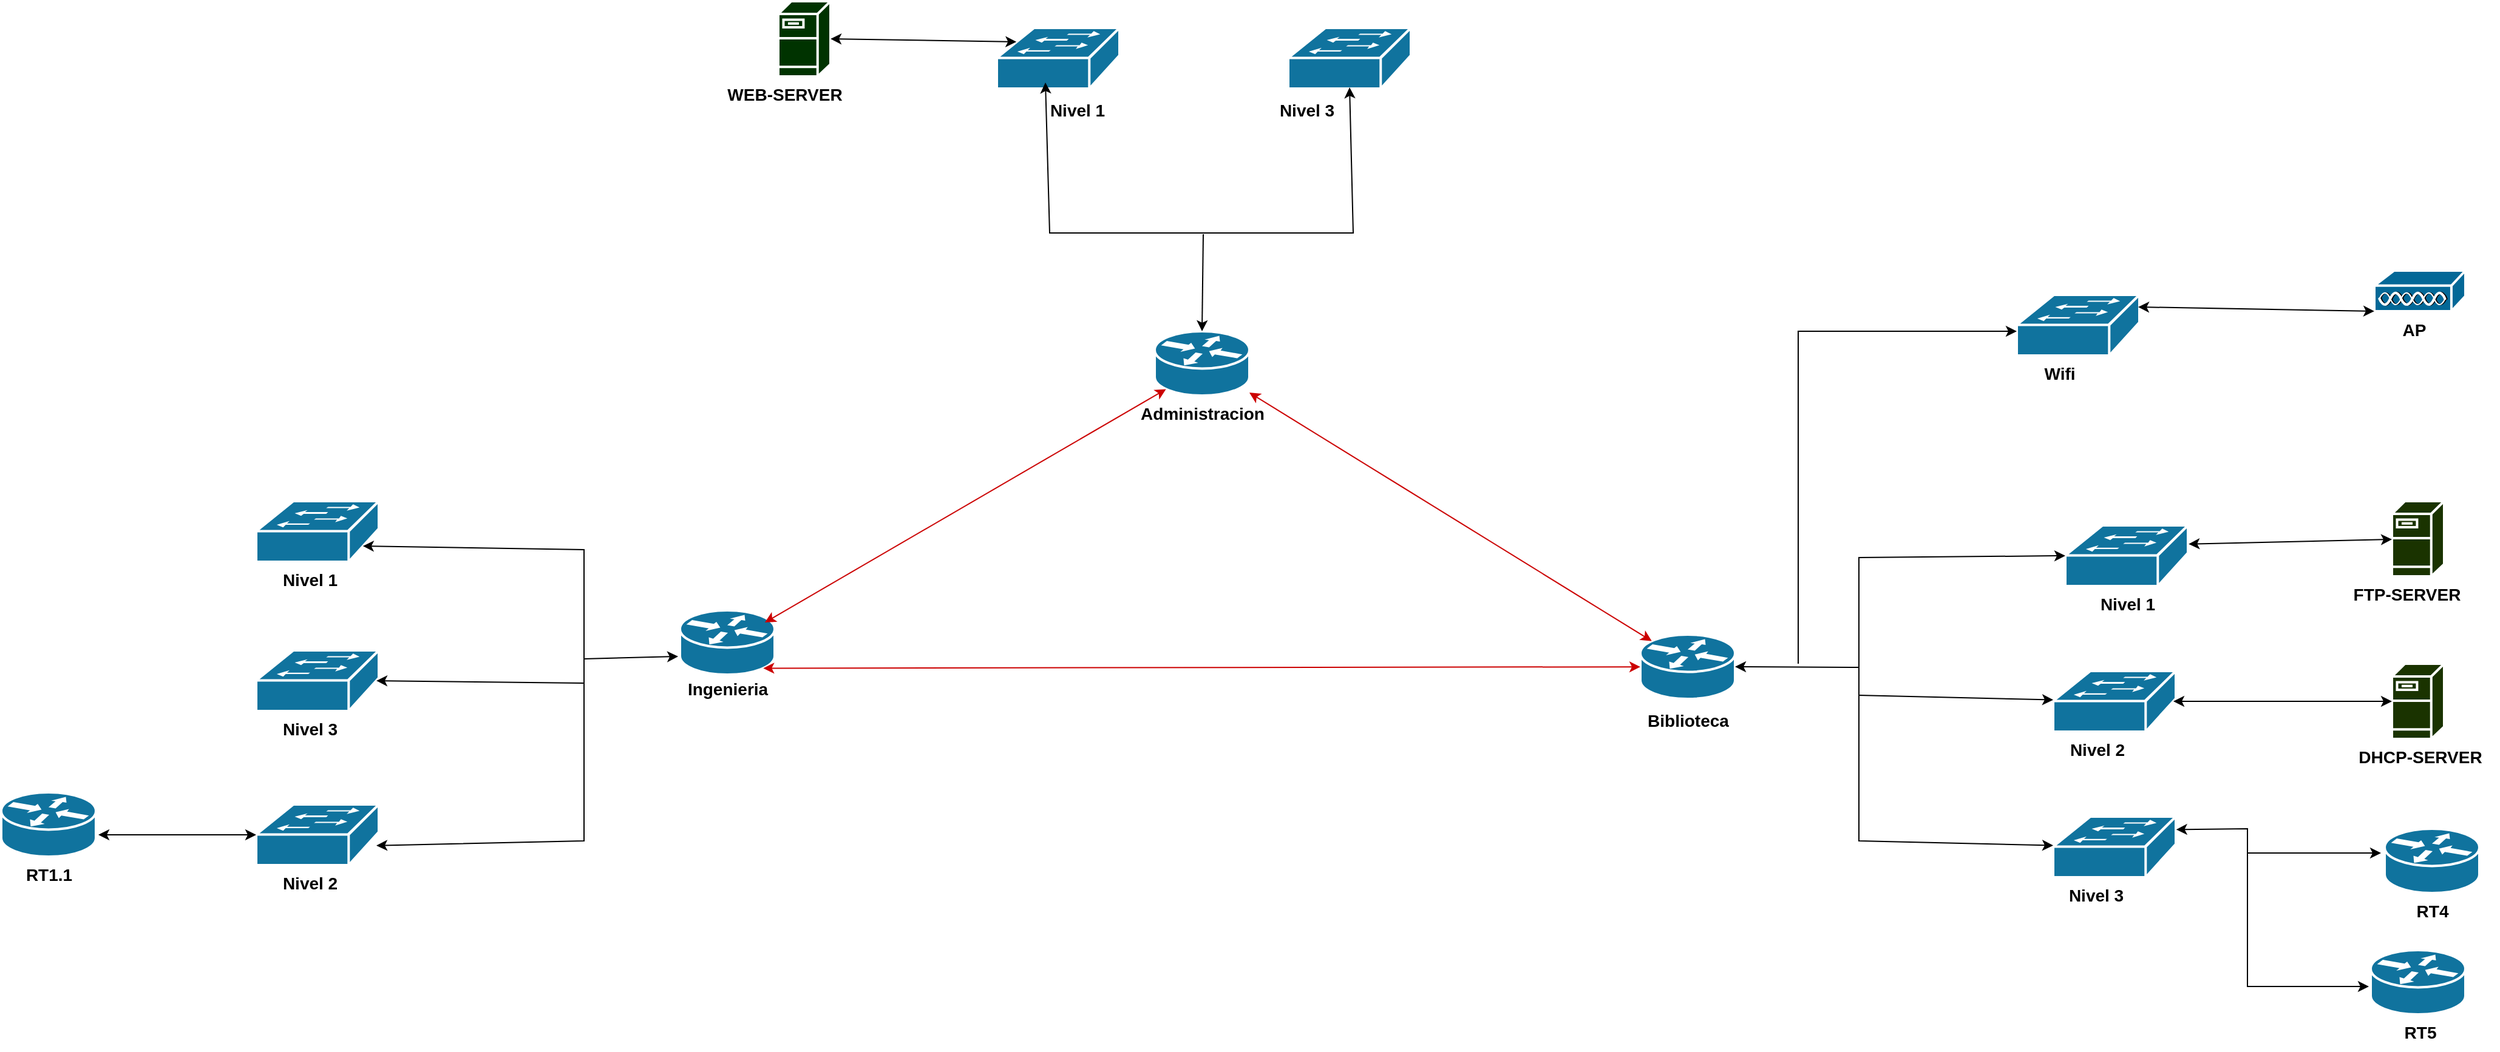<mxfile version="21.0.8" type="github">
  <diagram id="6a731a19-8d31-9384-78a2-239565b7b9f0" name="Page-1">
    <mxGraphModel dx="2534" dy="1162" grid="1" gridSize="10" guides="1" tooltips="1" connect="1" arrows="1" fold="1" page="1" pageScale="1" pageWidth="827" pageHeight="1169" background="none" math="0" shadow="0">
      <root>
        <mxCell id="0" />
        <mxCell id="1" parent="0" />
        <mxCell id="2114" value="" style="shape=mxgraph.cisco.switches.workgroup_switch;html=1;dashed=0;fillColor=#10739E;strokeColor=#ffffff;strokeWidth=2;verticalLabelPosition=bottom;verticalAlign=top;fontFamily=Helvetica;fontSize=36;fontColor=#FFB366" parent="1" vertex="1">
          <mxGeometry x="1250" y="290" width="101" height="50" as="geometry" />
        </mxCell>
        <mxCell id="2115" value="" style="shape=mxgraph.cisco.switches.workgroup_switch;html=1;dashed=0;fillColor=#10739E;strokeColor=#ffffff;strokeWidth=2;verticalLabelPosition=bottom;verticalAlign=top;fontFamily=Helvetica;fontSize=36;fontColor=#FFB366" parent="1" vertex="1">
          <mxGeometry x="1890" y="700" width="101" height="50" as="geometry" />
        </mxCell>
        <mxCell id="2116" value="" style="shape=mxgraph.cisco.switches.workgroup_switch;html=1;dashed=0;fillColor=#10739E;strokeColor=#ffffff;strokeWidth=2;verticalLabelPosition=bottom;verticalAlign=top;fontFamily=Helvetica;fontSize=36;fontColor=#FFB366" parent="1" vertex="1">
          <mxGeometry x="1010" y="290" width="101" height="50" as="geometry" />
        </mxCell>
        <mxCell id="2117" value="" style="shape=mxgraph.cisco.switches.workgroup_switch;html=1;dashed=0;fillColor=#10739E;strokeColor=#ffffff;strokeWidth=2;verticalLabelPosition=bottom;verticalAlign=top;fontFamily=Helvetica;fontSize=36;fontColor=#FFB366" parent="1" vertex="1">
          <mxGeometry x="1850" y="510" width="101" height="50" as="geometry" />
        </mxCell>
        <mxCell id="2132" value="" style="shape=mxgraph.cisco.routers.router;html=1;dashed=0;fillColor=#10739E;strokeColor=#ffffff;strokeWidth=2;verticalLabelPosition=bottom;verticalAlign=top;fontFamily=Helvetica;fontSize=36;fontColor=#FFB366" parent="1" vertex="1">
          <mxGeometry x="1140" y="540" width="78" height="53" as="geometry" />
        </mxCell>
        <mxCell id="2134" value="" style="shape=mxgraph.cisco.routers.router;html=1;dashed=0;fillColor=#10739E;strokeColor=#ffffff;strokeWidth=2;verticalLabelPosition=bottom;verticalAlign=top;fontFamily=Helvetica;fontSize=36;fontColor=#FFB366" parent="1" vertex="1">
          <mxGeometry x="749" y="770" width="78" height="53" as="geometry" />
        </mxCell>
        <mxCell id="2135" value="" style="shape=mxgraph.cisco.routers.router;html=1;dashed=0;fillColor=#10739E;strokeColor=#ffffff;strokeWidth=2;verticalLabelPosition=bottom;verticalAlign=top;fontFamily=Helvetica;fontSize=36;fontColor=#FFB366" parent="1" vertex="1">
          <mxGeometry x="1540" y="790" width="78" height="53" as="geometry" />
        </mxCell>
        <mxCell id="2136" value="" style="shape=mxgraph.cisco.switches.workgroup_switch;html=1;dashed=0;fillColor=#10739E;strokeColor=#ffffff;strokeWidth=2;verticalLabelPosition=bottom;verticalAlign=top;fontFamily=Helvetica;fontSize=36;fontColor=#FFB366" parent="1" vertex="1">
          <mxGeometry x="400" y="930" width="101" height="50" as="geometry" />
        </mxCell>
        <mxCell id="2137" value="" style="shape=mxgraph.cisco.switches.workgroup_switch;html=1;dashed=0;fillColor=#10739E;strokeColor=#ffffff;strokeWidth=2;verticalLabelPosition=bottom;verticalAlign=top;fontFamily=Helvetica;fontSize=36;fontColor=#FFB366" parent="1" vertex="1">
          <mxGeometry x="1880" y="940" width="101" height="50" as="geometry" />
        </mxCell>
        <mxCell id="2257" style="edgeStyle=orthogonalEdgeStyle;curved=1;rounded=0;jumpStyle=none;html=1;exitX=0.75;exitY=0;entryX=0.75;entryY=0;shadow=0;labelBackgroundColor=#ffffff;startArrow=none;startFill=0;endArrow=none;endFill=0;endSize=10;jettySize=auto;orthogonalLoop=1;strokeColor=#23445D;strokeWidth=2;fillColor=#F08705;fontFamily=Helvetica;fontSize=25;fontColor=#23445D;align=left;" parent="1" edge="1">
          <mxGeometry relative="1" as="geometry">
            <mxPoint x="813.75" y="434" as="sourcePoint" />
            <mxPoint x="813.75" y="434" as="targetPoint" />
          </mxGeometry>
        </mxCell>
        <mxCell id="oYvMwHtBMe52vew9JwbO-2265" value="" style="shape=mxgraph.cisco.switches.workgroup_switch;html=1;dashed=0;fillColor=#10739E;strokeColor=#ffffff;strokeWidth=2;verticalLabelPosition=bottom;verticalAlign=top;fontFamily=Helvetica;fontSize=36;fontColor=#FFB366" parent="1" vertex="1">
          <mxGeometry x="400" y="803" width="101" height="50" as="geometry" />
        </mxCell>
        <mxCell id="oYvMwHtBMe52vew9JwbO-2270" value="" style="shape=mxgraph.cisco.switches.workgroup_switch;html=1;dashed=0;fillColor=#10739E;strokeColor=#ffffff;strokeWidth=2;verticalLabelPosition=bottom;verticalAlign=top;fontFamily=Helvetica;fontSize=36;fontColor=#FFB366" parent="1" vertex="1">
          <mxGeometry x="400" y="680" width="101" height="50" as="geometry" />
        </mxCell>
        <mxCell id="oYvMwHtBMe52vew9JwbO-2275" value="" style="shape=mxgraph.cisco.switches.workgroup_switch;html=1;dashed=0;fillColor=#10739E;strokeColor=#ffffff;strokeWidth=2;verticalLabelPosition=bottom;verticalAlign=top;fontFamily=Helvetica;fontSize=36;fontColor=#FFB366" parent="1" vertex="1">
          <mxGeometry x="1880" y="820" width="101" height="50" as="geometry" />
        </mxCell>
        <mxCell id="oYvMwHtBMe52vew9JwbO-2278" value="" style="shape=mxgraph.cisco.routers.router;html=1;dashed=0;fillColor=#10739E;strokeColor=#ffffff;strokeWidth=2;verticalLabelPosition=bottom;verticalAlign=top;fontFamily=Helvetica;fontSize=36;fontColor=#FFB366" parent="1" vertex="1">
          <mxGeometry x="2153" y="950" width="78" height="53" as="geometry" />
        </mxCell>
        <mxCell id="oYvMwHtBMe52vew9JwbO-2280" value="" style="shape=mxgraph.cisco.servers.fileserver;sketch=0;html=1;pointerEvents=1;dashed=0;fillColor=#1A3300;strokeColor=#ffffff;strokeWidth=2;verticalLabelPosition=bottom;verticalAlign=top;align=center;outlineConnect=0;" parent="1" vertex="1">
          <mxGeometry x="2159" y="814" width="43" height="62" as="geometry" />
        </mxCell>
        <mxCell id="oYvMwHtBMe52vew9JwbO-2281" value="" style="shape=mxgraph.cisco.servers.fileserver;sketch=0;html=1;pointerEvents=1;dashed=0;fillColor=#1A3300;strokeColor=#ffffff;strokeWidth=2;verticalLabelPosition=bottom;verticalAlign=top;align=center;outlineConnect=0;" parent="1" vertex="1">
          <mxGeometry x="2159" y="680" width="43" height="62" as="geometry" />
        </mxCell>
        <mxCell id="oYvMwHtBMe52vew9JwbO-2285" value="" style="shape=mxgraph.cisco.servers.fileserver;sketch=0;html=1;pointerEvents=1;dashed=0;fillColor=#003300;strokeColor=#ffffff;strokeWidth=2;verticalLabelPosition=bottom;verticalAlign=top;align=center;outlineConnect=0;" parent="1" vertex="1">
          <mxGeometry x="830" y="268" width="43" height="62" as="geometry" />
        </mxCell>
        <mxCell id="oYvMwHtBMe52vew9JwbO-2288" value="" style="shape=mxgraph.cisco.routers.router;html=1;dashed=0;fillColor=#10739E;strokeColor=#ffffff;strokeWidth=2;verticalLabelPosition=bottom;verticalAlign=top;fontFamily=Helvetica;fontSize=36;fontColor=#FFB366" parent="1" vertex="1">
          <mxGeometry x="190" y="920" width="78" height="53" as="geometry" />
        </mxCell>
        <mxCell id="oYvMwHtBMe52vew9JwbO-2290" value="" style="shape=mxgraph.cisco.routers.router;html=1;dashed=0;fillColor=#10739E;strokeColor=#ffffff;strokeWidth=2;verticalLabelPosition=bottom;verticalAlign=top;fontFamily=Helvetica;fontSize=36;fontColor=#FFB366" parent="1" vertex="1">
          <mxGeometry x="2141.5" y="1050" width="78" height="53" as="geometry" />
        </mxCell>
        <mxCell id="oYvMwHtBMe52vew9JwbO-2292" value="" style="shape=mxgraph.cisco.misc.access_point;sketch=0;html=1;pointerEvents=1;dashed=0;fillColor=#036897;strokeColor=#ffffff;strokeWidth=2;verticalLabelPosition=bottom;verticalAlign=top;align=center;outlineConnect=0;" parent="1" vertex="1">
          <mxGeometry x="2144.5" y="490" width="75" height="34" as="geometry" />
        </mxCell>
        <mxCell id="LEo_Tgoe2vaSh1sATcVp-2260" value="" style="endArrow=classic;startArrow=classic;html=1;rounded=0;exitX=0.12;exitY=0.1;exitDx=0;exitDy=0;exitPerimeter=0;fillColor=#CC0000;strokeColor=#CC0000;" edge="1" parent="1" source="2135" target="2132">
          <mxGeometry width="50" height="50" relative="1" as="geometry">
            <mxPoint x="1150" y="620" as="sourcePoint" />
            <mxPoint x="1200" y="570" as="targetPoint" />
          </mxGeometry>
        </mxCell>
        <mxCell id="LEo_Tgoe2vaSh1sATcVp-2261" value="" style="endArrow=classic;startArrow=classic;html=1;rounded=0;exitX=0.897;exitY=0.189;exitDx=0;exitDy=0;exitPerimeter=0;entryX=0.12;entryY=0.9;entryDx=0;entryDy=0;entryPerimeter=0;strokeColor=#CC0000;" edge="1" parent="1" source="2134" target="2132">
          <mxGeometry width="50" height="50" relative="1" as="geometry">
            <mxPoint x="810" y="780" as="sourcePoint" />
            <mxPoint x="1140" y="590" as="targetPoint" />
          </mxGeometry>
        </mxCell>
        <mxCell id="LEo_Tgoe2vaSh1sATcVp-2262" value="" style="endArrow=classic;startArrow=classic;html=1;rounded=0;exitX=0.88;exitY=0.9;exitDx=0;exitDy=0;exitPerimeter=0;strokeColor=#CC0000;" edge="1" parent="1" source="2134" target="2135">
          <mxGeometry width="50" height="50" relative="1" as="geometry">
            <mxPoint x="1020" y="870" as="sourcePoint" />
            <mxPoint x="1070" y="820" as="targetPoint" />
          </mxGeometry>
        </mxCell>
        <mxCell id="LEo_Tgoe2vaSh1sATcVp-2263" value="" style="endArrow=classic;html=1;rounded=0;entryX=-0.019;entryY=0.717;entryDx=0;entryDy=0;entryPerimeter=0;" edge="1" parent="1" target="2134">
          <mxGeometry width="50" height="50" relative="1" as="geometry">
            <mxPoint x="670" y="810" as="sourcePoint" />
            <mxPoint x="750" y="800" as="targetPoint" />
          </mxGeometry>
        </mxCell>
        <mxCell id="LEo_Tgoe2vaSh1sATcVp-2264" value="" style="endArrow=classic;startArrow=classic;html=1;rounded=0;exitX=0.98;exitY=0.678;exitDx=0;exitDy=0;exitPerimeter=0;entryX=0.87;entryY=0.74;entryDx=0;entryDy=0;entryPerimeter=0;" edge="1" parent="1" source="2136" target="oYvMwHtBMe52vew9JwbO-2270">
          <mxGeometry width="50" height="50" relative="1" as="geometry">
            <mxPoint x="530" y="960" as="sourcePoint" />
            <mxPoint x="600" y="720" as="targetPoint" />
            <Array as="points">
              <mxPoint x="670" y="960" />
              <mxPoint x="670" y="720" />
            </Array>
          </mxGeometry>
        </mxCell>
        <mxCell id="LEo_Tgoe2vaSh1sATcVp-2265" value="" style="endArrow=classic;html=1;rounded=0;entryX=0.98;entryY=0.5;entryDx=0;entryDy=0;entryPerimeter=0;" edge="1" parent="1" target="oYvMwHtBMe52vew9JwbO-2265">
          <mxGeometry width="50" height="50" relative="1" as="geometry">
            <mxPoint x="670" y="830" as="sourcePoint" />
            <mxPoint x="510" y="830" as="targetPoint" />
          </mxGeometry>
        </mxCell>
        <mxCell id="LEo_Tgoe2vaSh1sATcVp-2266" value="" style="endArrow=classic;startArrow=classic;html=1;rounded=0;entryX=0;entryY=0.5;entryDx=0;entryDy=0;entryPerimeter=0;" edge="1" parent="1" target="2136">
          <mxGeometry width="50" height="50" relative="1" as="geometry">
            <mxPoint x="270" y="955" as="sourcePoint" />
            <mxPoint x="300" y="890" as="targetPoint" />
          </mxGeometry>
        </mxCell>
        <mxCell id="LEo_Tgoe2vaSh1sATcVp-2268" value="" style="endArrow=classic;html=1;rounded=0;entryX=0.5;entryY=0;entryDx=0;entryDy=0;entryPerimeter=0;" edge="1" parent="1" target="2132">
          <mxGeometry width="50" height="50" relative="1" as="geometry">
            <mxPoint x="1180" y="460" as="sourcePoint" />
            <mxPoint x="1190" y="440" as="targetPoint" />
          </mxGeometry>
        </mxCell>
        <mxCell id="LEo_Tgoe2vaSh1sATcVp-2270" value="" style="endArrow=classic;startArrow=classic;html=1;rounded=0;entryX=0.5;entryY=0.98;entryDx=0;entryDy=0;entryPerimeter=0;exitX=0.396;exitY=0.9;exitDx=0;exitDy=0;exitPerimeter=0;" edge="1" parent="1" source="2116" target="2114">
          <mxGeometry width="50" height="50" relative="1" as="geometry">
            <mxPoint x="1053.5" y="360" as="sourcePoint" />
            <mxPoint x="1304.5" y="360" as="targetPoint" />
            <Array as="points">
              <mxPoint x="1053.5" y="459" />
              <mxPoint x="1303.5" y="459" />
            </Array>
          </mxGeometry>
        </mxCell>
        <mxCell id="LEo_Tgoe2vaSh1sATcVp-2271" value="" style="endArrow=classic;startArrow=classic;html=1;rounded=0;entryX=0.16;entryY=0.23;entryDx=0;entryDy=0;entryPerimeter=0;exitX=1;exitY=0.5;exitDx=0;exitDy=0;exitPerimeter=0;" edge="1" parent="1" source="oYvMwHtBMe52vew9JwbO-2285" target="2116">
          <mxGeometry width="50" height="50" relative="1" as="geometry">
            <mxPoint x="750" y="220" as="sourcePoint" />
            <mxPoint x="800" y="170" as="targetPoint" />
          </mxGeometry>
        </mxCell>
        <mxCell id="LEo_Tgoe2vaSh1sATcVp-2272" value="" style="endArrow=classic;html=1;rounded=0;entryX=1;entryY=0.5;entryDx=0;entryDy=0;entryPerimeter=0;" edge="1" parent="1" target="2135">
          <mxGeometry width="50" height="50" relative="1" as="geometry">
            <mxPoint x="1720" y="817" as="sourcePoint" />
            <mxPoint x="1830" y="760" as="targetPoint" />
          </mxGeometry>
        </mxCell>
        <mxCell id="LEo_Tgoe2vaSh1sATcVp-2273" value="" style="endArrow=classic;startArrow=classic;html=1;rounded=0;entryX=0;entryY=0.5;entryDx=0;entryDy=0;entryPerimeter=0;" edge="1" parent="1" source="2137" target="2115">
          <mxGeometry width="50" height="50" relative="1" as="geometry">
            <mxPoint x="1840" y="960" as="sourcePoint" />
            <mxPoint x="1840" y="727" as="targetPoint" />
            <Array as="points">
              <mxPoint x="1720" y="960" />
              <mxPoint x="1720" y="886.5" />
              <mxPoint x="1720" y="726.5" />
            </Array>
          </mxGeometry>
        </mxCell>
        <mxCell id="LEo_Tgoe2vaSh1sATcVp-2274" value="" style="endArrow=classic;html=1;rounded=0;" edge="1" parent="1" target="oYvMwHtBMe52vew9JwbO-2275">
          <mxGeometry width="50" height="50" relative="1" as="geometry">
            <mxPoint x="1720" y="840" as="sourcePoint" />
            <mxPoint x="1880" y="840" as="targetPoint" />
          </mxGeometry>
        </mxCell>
        <mxCell id="LEo_Tgoe2vaSh1sATcVp-2275" value="" style="endArrow=classic;startArrow=classic;html=1;rounded=0;entryX=1.003;entryY=0.213;entryDx=0;entryDy=0;entryPerimeter=0;" edge="1" parent="1" target="2137">
          <mxGeometry width="50" height="50" relative="1" as="geometry">
            <mxPoint x="2140" y="1080" as="sourcePoint" />
            <mxPoint x="2050" y="930" as="targetPoint" />
            <Array as="points">
              <mxPoint x="2040" y="1080" />
              <mxPoint x="2040" y="950" />
            </Array>
          </mxGeometry>
        </mxCell>
        <mxCell id="LEo_Tgoe2vaSh1sATcVp-2276" value="" style="endArrow=classic;html=1;rounded=0;" edge="1" parent="1">
          <mxGeometry width="50" height="50" relative="1" as="geometry">
            <mxPoint x="2040" y="970" as="sourcePoint" />
            <mxPoint x="2150" y="970" as="targetPoint" />
          </mxGeometry>
        </mxCell>
        <mxCell id="LEo_Tgoe2vaSh1sATcVp-2277" value="" style="endArrow=classic;startArrow=classic;html=1;rounded=0;exitX=0.98;exitY=0.5;exitDx=0;exitDy=0;exitPerimeter=0;entryX=0;entryY=0.5;entryDx=0;entryDy=0;entryPerimeter=0;" edge="1" parent="1" source="oYvMwHtBMe52vew9JwbO-2275" target="oYvMwHtBMe52vew9JwbO-2280">
          <mxGeometry width="50" height="50" relative="1" as="geometry">
            <mxPoint x="2040" y="850" as="sourcePoint" />
            <mxPoint x="2090" y="800" as="targetPoint" />
          </mxGeometry>
        </mxCell>
        <mxCell id="LEo_Tgoe2vaSh1sATcVp-2278" value="" style="endArrow=classic;startArrow=classic;html=1;rounded=0;exitX=1.006;exitY=0.307;exitDx=0;exitDy=0;exitPerimeter=0;" edge="1" parent="1" source="2115" target="oYvMwHtBMe52vew9JwbO-2281">
          <mxGeometry width="50" height="50" relative="1" as="geometry">
            <mxPoint x="2030" y="720" as="sourcePoint" />
            <mxPoint x="2080" y="670" as="targetPoint" />
          </mxGeometry>
        </mxCell>
        <mxCell id="LEo_Tgoe2vaSh1sATcVp-2279" value="" style="endArrow=classic;html=1;rounded=0;" edge="1" parent="1">
          <mxGeometry width="50" height="50" relative="1" as="geometry">
            <mxPoint x="1670" y="814" as="sourcePoint" />
            <mxPoint x="1850" y="540" as="targetPoint" />
            <Array as="points">
              <mxPoint x="1670" y="540" />
            </Array>
          </mxGeometry>
        </mxCell>
        <mxCell id="LEo_Tgoe2vaSh1sATcVp-2280" value="" style="endArrow=classic;startArrow=classic;html=1;rounded=0;exitX=0.99;exitY=0.2;exitDx=0;exitDy=0;exitPerimeter=0;entryX=0;entryY=0.985;entryDx=0;entryDy=0;entryPerimeter=0;" edge="1" parent="1" source="2117" target="oYvMwHtBMe52vew9JwbO-2292">
          <mxGeometry width="50" height="50" relative="1" as="geometry">
            <mxPoint x="2040" y="550" as="sourcePoint" />
            <mxPoint x="2090" y="500" as="targetPoint" />
          </mxGeometry>
        </mxCell>
        <mxCell id="LEo_Tgoe2vaSh1sATcVp-2285" value="&lt;font style=&quot;font-size: 14px;&quot;&gt;&lt;b&gt;Nivel 1&lt;/b&gt;&lt;/font&gt;" style="text;html=1;align=center;verticalAlign=middle;resizable=0;points=[];autosize=1;strokeColor=none;fillColor=none;" vertex="1" parent="1">
          <mxGeometry x="409" y="730" width="70" height="30" as="geometry" />
        </mxCell>
        <mxCell id="LEo_Tgoe2vaSh1sATcVp-2286" value="&lt;font style=&quot;font-size: 14px;&quot;&gt;&lt;b&gt;Nivel 1&lt;/b&gt;&lt;/font&gt;" style="text;html=1;align=center;verticalAlign=middle;resizable=0;points=[];autosize=1;strokeColor=none;fillColor=none;" vertex="1" parent="1">
          <mxGeometry x="1041" y="343" width="70" height="30" as="geometry" />
        </mxCell>
        <mxCell id="LEo_Tgoe2vaSh1sATcVp-2287" value="&lt;font style=&quot;font-size: 14px;&quot;&gt;&lt;b&gt;Nivel 1&lt;/b&gt;&lt;/font&gt;" style="text;html=1;align=center;verticalAlign=middle;resizable=0;points=[];autosize=1;strokeColor=none;fillColor=none;" vertex="1" parent="1">
          <mxGeometry x="1905.5" y="750" width="70" height="30" as="geometry" />
        </mxCell>
        <mxCell id="LEo_Tgoe2vaSh1sATcVp-2288" value="&lt;font style=&quot;font-size: 14px;&quot;&gt;&lt;b&gt;Nivel 3&lt;/b&gt;&lt;/font&gt;" style="text;html=1;align=center;verticalAlign=middle;resizable=0;points=[];autosize=1;strokeColor=none;fillColor=none;" vertex="1" parent="1">
          <mxGeometry x="409" y="853" width="70" height="30" as="geometry" />
        </mxCell>
        <mxCell id="LEo_Tgoe2vaSh1sATcVp-2289" value="&lt;font style=&quot;font-size: 14px;&quot;&gt;&lt;b&gt;Nivel 3&lt;/b&gt;&lt;/font&gt;" style="text;html=1;align=center;verticalAlign=middle;resizable=0;points=[];autosize=1;strokeColor=none;fillColor=none;" vertex="1" parent="1">
          <mxGeometry x="1230" y="343" width="70" height="30" as="geometry" />
        </mxCell>
        <mxCell id="LEo_Tgoe2vaSh1sATcVp-2290" value="&lt;font style=&quot;font-size: 14px;&quot;&gt;&lt;b&gt;Nivel 3&lt;/b&gt;&lt;/font&gt;" style="text;html=1;align=center;verticalAlign=middle;resizable=0;points=[];autosize=1;strokeColor=none;fillColor=none;" vertex="1" parent="1">
          <mxGeometry x="1880" y="990" width="70" height="30" as="geometry" />
        </mxCell>
        <mxCell id="LEo_Tgoe2vaSh1sATcVp-2291" value="&lt;font style=&quot;font-size: 14px;&quot;&gt;&lt;b&gt;Nivel 2&lt;/b&gt;&lt;/font&gt;" style="text;html=1;align=center;verticalAlign=middle;resizable=0;points=[];autosize=1;strokeColor=none;fillColor=none;" vertex="1" parent="1">
          <mxGeometry x="409" y="980" width="70" height="30" as="geometry" />
        </mxCell>
        <mxCell id="LEo_Tgoe2vaSh1sATcVp-2292" value="&lt;font style=&quot;font-size: 14px;&quot;&gt;&lt;b&gt;Nivel 2&lt;/b&gt;&lt;/font&gt;" style="text;html=1;align=center;verticalAlign=middle;resizable=0;points=[];autosize=1;strokeColor=none;fillColor=none;" vertex="1" parent="1">
          <mxGeometry x="1881" y="870" width="70" height="30" as="geometry" />
        </mxCell>
        <mxCell id="LEo_Tgoe2vaSh1sATcVp-2293" value="&lt;span style=&quot;font-size: 14px;&quot;&gt;&lt;b&gt;Administracion&lt;/b&gt;&lt;/span&gt;" style="text;html=1;align=center;verticalAlign=middle;resizable=0;points=[];autosize=1;strokeColor=none;fillColor=none;" vertex="1" parent="1">
          <mxGeometry x="1114" y="593" width="130" height="30" as="geometry" />
        </mxCell>
        <mxCell id="LEo_Tgoe2vaSh1sATcVp-2294" value="&lt;span style=&quot;font-size: 14px;&quot;&gt;&lt;b&gt;Ingenieria&lt;/b&gt;&lt;/span&gt;" style="text;html=1;align=center;verticalAlign=middle;resizable=0;points=[];autosize=1;strokeColor=none;fillColor=none;" vertex="1" parent="1">
          <mxGeometry x="743" y="820" width="90" height="30" as="geometry" />
        </mxCell>
        <mxCell id="LEo_Tgoe2vaSh1sATcVp-2295" value="&lt;span style=&quot;font-size: 14px;&quot;&gt;&lt;b&gt;Biblioteca&lt;/b&gt;&lt;/span&gt;" style="text;html=1;align=center;verticalAlign=middle;resizable=0;points=[];autosize=1;strokeColor=none;fillColor=none;" vertex="1" parent="1">
          <mxGeometry x="1534" y="846" width="90" height="30" as="geometry" />
        </mxCell>
        <mxCell id="LEo_Tgoe2vaSh1sATcVp-2296" value="&lt;span style=&quot;font-size: 14px;&quot;&gt;&lt;b&gt;WEB-SERVER&lt;/b&gt;&lt;/span&gt;" style="text;html=1;align=center;verticalAlign=middle;resizable=0;points=[];autosize=1;strokeColor=none;fillColor=none;" vertex="1" parent="1">
          <mxGeometry x="775" y="330" width="120" height="30" as="geometry" />
        </mxCell>
        <mxCell id="LEo_Tgoe2vaSh1sATcVp-2297" value="&lt;span style=&quot;font-size: 14px;&quot;&gt;&lt;b&gt;FTP-SERVER&lt;/b&gt;&lt;/span&gt;" style="text;html=1;align=center;verticalAlign=middle;resizable=0;points=[];autosize=1;strokeColor=none;fillColor=none;" vertex="1" parent="1">
          <mxGeometry x="2116" y="742" width="110" height="30" as="geometry" />
        </mxCell>
        <mxCell id="LEo_Tgoe2vaSh1sATcVp-2298" value="&lt;span style=&quot;font-size: 14px;&quot;&gt;&lt;b&gt;DHCP-SERVER&lt;/b&gt;&lt;/span&gt;" style="text;html=1;align=center;verticalAlign=middle;resizable=0;points=[];autosize=1;strokeColor=none;fillColor=none;" vertex="1" parent="1">
          <mxGeometry x="2117" y="876" width="130" height="30" as="geometry" />
        </mxCell>
        <mxCell id="LEo_Tgoe2vaSh1sATcVp-2299" value="&lt;span style=&quot;font-size: 14px;&quot;&gt;&lt;b&gt;RT4&lt;/b&gt;&lt;/span&gt;" style="text;html=1;align=center;verticalAlign=middle;resizable=0;points=[];autosize=1;strokeColor=none;fillColor=none;" vertex="1" parent="1">
          <mxGeometry x="2167" y="1003" width="50" height="30" as="geometry" />
        </mxCell>
        <mxCell id="LEo_Tgoe2vaSh1sATcVp-2300" value="&lt;span style=&quot;font-size: 14px;&quot;&gt;&lt;b&gt;RT5&lt;/b&gt;&lt;/span&gt;" style="text;html=1;align=center;verticalAlign=middle;resizable=0;points=[];autosize=1;strokeColor=none;fillColor=none;" vertex="1" parent="1">
          <mxGeometry x="2157" y="1103" width="50" height="30" as="geometry" />
        </mxCell>
        <mxCell id="LEo_Tgoe2vaSh1sATcVp-2301" value="&lt;span style=&quot;font-size: 14px;&quot;&gt;&lt;b&gt;RT1.1&lt;/b&gt;&lt;/span&gt;" style="text;html=1;align=center;verticalAlign=middle;resizable=0;points=[];autosize=1;strokeColor=none;fillColor=none;" vertex="1" parent="1">
          <mxGeometry x="199" y="973" width="60" height="30" as="geometry" />
        </mxCell>
        <mxCell id="LEo_Tgoe2vaSh1sATcVp-2302" value="&lt;span style=&quot;font-size: 14px;&quot;&gt;&lt;b&gt;Wifi&lt;/b&gt;&lt;/span&gt;" style="text;html=1;align=center;verticalAlign=middle;resizable=0;points=[];autosize=1;strokeColor=none;fillColor=none;" vertex="1" parent="1">
          <mxGeometry x="1860" y="560" width="50" height="30" as="geometry" />
        </mxCell>
        <mxCell id="LEo_Tgoe2vaSh1sATcVp-2303" value="&lt;span style=&quot;font-size: 14px;&quot;&gt;&lt;b&gt;AP&lt;/b&gt;&lt;/span&gt;" style="text;html=1;align=center;verticalAlign=middle;resizable=0;points=[];autosize=1;strokeColor=none;fillColor=none;" vertex="1" parent="1">
          <mxGeometry x="2157" y="524" width="40" height="30" as="geometry" />
        </mxCell>
      </root>
    </mxGraphModel>
  </diagram>
</mxfile>
